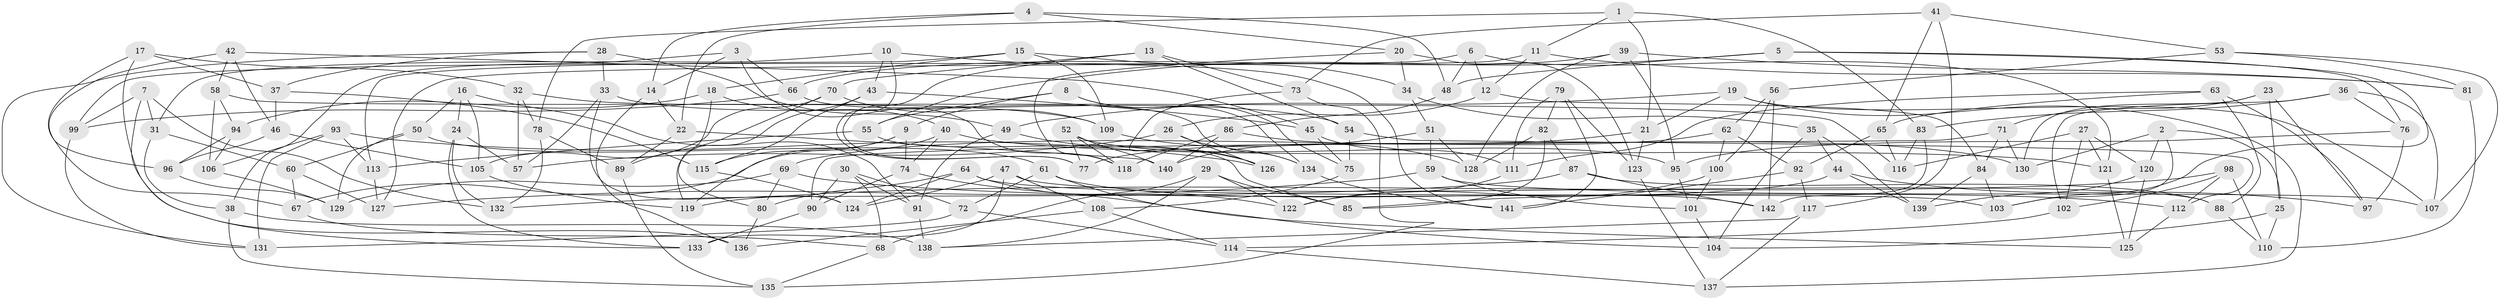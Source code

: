 // Generated by graph-tools (version 1.1) at 2025/16/03/09/25 04:16:17]
// undirected, 142 vertices, 284 edges
graph export_dot {
graph [start="1"]
  node [color=gray90,style=filled];
  1;
  2;
  3;
  4;
  5;
  6;
  7;
  8;
  9;
  10;
  11;
  12;
  13;
  14;
  15;
  16;
  17;
  18;
  19;
  20;
  21;
  22;
  23;
  24;
  25;
  26;
  27;
  28;
  29;
  30;
  31;
  32;
  33;
  34;
  35;
  36;
  37;
  38;
  39;
  40;
  41;
  42;
  43;
  44;
  45;
  46;
  47;
  48;
  49;
  50;
  51;
  52;
  53;
  54;
  55;
  56;
  57;
  58;
  59;
  60;
  61;
  62;
  63;
  64;
  65;
  66;
  67;
  68;
  69;
  70;
  71;
  72;
  73;
  74;
  75;
  76;
  77;
  78;
  79;
  80;
  81;
  82;
  83;
  84;
  85;
  86;
  87;
  88;
  89;
  90;
  91;
  92;
  93;
  94;
  95;
  96;
  97;
  98;
  99;
  100;
  101;
  102;
  103;
  104;
  105;
  106;
  107;
  108;
  109;
  110;
  111;
  112;
  113;
  114;
  115;
  116;
  117;
  118;
  119;
  120;
  121;
  122;
  123;
  124;
  125;
  126;
  127;
  128;
  129;
  130;
  131;
  132;
  133;
  134;
  135;
  136;
  137;
  138;
  139;
  140;
  141;
  142;
  1 -- 21;
  1 -- 83;
  1 -- 78;
  1 -- 11;
  2 -- 120;
  2 -- 130;
  2 -- 25;
  2 -- 103;
  3 -- 38;
  3 -- 66;
  3 -- 118;
  3 -- 14;
  4 -- 22;
  4 -- 20;
  4 -- 14;
  4 -- 48;
  5 -- 103;
  5 -- 76;
  5 -- 48;
  5 -- 55;
  6 -- 127;
  6 -- 48;
  6 -- 121;
  6 -- 12;
  7 -- 133;
  7 -- 31;
  7 -- 132;
  7 -- 99;
  8 -- 9;
  8 -- 75;
  8 -- 134;
  8 -- 55;
  9 -- 115;
  9 -- 74;
  9 -- 119;
  10 -- 141;
  10 -- 43;
  10 -- 31;
  10 -- 77;
  11 -- 81;
  11 -- 99;
  11 -- 12;
  12 -- 26;
  12 -- 84;
  13 -- 54;
  13 -- 73;
  13 -- 70;
  13 -- 77;
  14 -- 22;
  14 -- 136;
  15 -- 113;
  15 -- 34;
  15 -- 18;
  15 -- 109;
  16 -- 105;
  16 -- 50;
  16 -- 24;
  16 -- 91;
  17 -- 37;
  17 -- 32;
  17 -- 96;
  17 -- 136;
  18 -- 94;
  18 -- 80;
  18 -- 40;
  19 -- 21;
  19 -- 107;
  19 -- 49;
  19 -- 137;
  20 -- 118;
  20 -- 34;
  20 -- 123;
  21 -- 77;
  21 -- 123;
  22 -- 89;
  22 -- 140;
  23 -- 25;
  23 -- 97;
  23 -- 130;
  23 -- 71;
  24 -- 132;
  24 -- 57;
  24 -- 133;
  25 -- 110;
  25 -- 104;
  26 -- 126;
  26 -- 57;
  26 -- 134;
  27 -- 116;
  27 -- 102;
  27 -- 121;
  27 -- 120;
  28 -- 49;
  28 -- 131;
  28 -- 37;
  28 -- 33;
  29 -- 122;
  29 -- 85;
  29 -- 68;
  29 -- 138;
  30 -- 68;
  30 -- 90;
  30 -- 91;
  30 -- 72;
  31 -- 60;
  31 -- 38;
  32 -- 57;
  32 -- 78;
  32 -- 109;
  33 -- 54;
  33 -- 124;
  33 -- 57;
  34 -- 35;
  34 -- 51;
  35 -- 44;
  35 -- 104;
  35 -- 139;
  36 -- 107;
  36 -- 83;
  36 -- 102;
  36 -- 76;
  37 -- 46;
  37 -- 115;
  38 -- 135;
  38 -- 138;
  39 -- 81;
  39 -- 128;
  39 -- 95;
  39 -- 66;
  40 -- 67;
  40 -- 74;
  40 -- 121;
  41 -- 65;
  41 -- 73;
  41 -- 53;
  41 -- 117;
  42 -- 46;
  42 -- 45;
  42 -- 67;
  42 -- 58;
  43 -- 115;
  43 -- 119;
  43 -- 45;
  44 -- 85;
  44 -- 139;
  44 -- 97;
  45 -- 111;
  45 -- 75;
  46 -- 105;
  46 -- 96;
  47 -- 108;
  47 -- 124;
  47 -- 88;
  47 -- 133;
  48 -- 86;
  49 -- 91;
  49 -- 126;
  50 -- 61;
  50 -- 60;
  50 -- 129;
  51 -- 59;
  51 -- 140;
  51 -- 128;
  52 -- 140;
  52 -- 95;
  52 -- 77;
  52 -- 118;
  53 -- 56;
  53 -- 107;
  53 -- 81;
  54 -- 75;
  54 -- 112;
  55 -- 85;
  55 -- 113;
  56 -- 100;
  56 -- 142;
  56 -- 62;
  58 -- 116;
  58 -- 106;
  58 -- 94;
  59 -- 107;
  59 -- 127;
  59 -- 101;
  60 -- 127;
  60 -- 67;
  61 -- 104;
  61 -- 72;
  61 -- 142;
  62 -- 69;
  62 -- 92;
  62 -- 100;
  63 -- 97;
  63 -- 111;
  63 -- 88;
  63 -- 65;
  64 -- 124;
  64 -- 122;
  64 -- 80;
  64 -- 103;
  65 -- 92;
  65 -- 116;
  66 -- 134;
  66 -- 99;
  67 -- 68;
  68 -- 135;
  69 -- 112;
  69 -- 80;
  69 -- 129;
  70 -- 105;
  70 -- 89;
  70 -- 109;
  71 -- 90;
  71 -- 130;
  71 -- 84;
  72 -- 114;
  72 -- 131;
  73 -- 126;
  73 -- 135;
  74 -- 125;
  74 -- 90;
  75 -- 108;
  76 -- 97;
  76 -- 95;
  78 -- 89;
  78 -- 132;
  79 -- 123;
  79 -- 111;
  79 -- 82;
  79 -- 141;
  80 -- 136;
  81 -- 110;
  82 -- 87;
  82 -- 85;
  82 -- 128;
  83 -- 116;
  83 -- 142;
  84 -- 103;
  84 -- 139;
  86 -- 130;
  86 -- 140;
  86 -- 118;
  87 -- 142;
  87 -- 132;
  87 -- 88;
  88 -- 110;
  89 -- 135;
  90 -- 133;
  91 -- 138;
  92 -- 117;
  92 -- 141;
  93 -- 126;
  93 -- 113;
  93 -- 131;
  93 -- 106;
  94 -- 106;
  94 -- 96;
  95 -- 101;
  96 -- 129;
  98 -- 102;
  98 -- 119;
  98 -- 112;
  98 -- 110;
  99 -- 131;
  100 -- 122;
  100 -- 101;
  101 -- 104;
  102 -- 114;
  105 -- 119;
  106 -- 129;
  108 -- 136;
  108 -- 114;
  109 -- 128;
  111 -- 122;
  112 -- 125;
  113 -- 127;
  114 -- 137;
  115 -- 124;
  117 -- 137;
  117 -- 138;
  120 -- 125;
  120 -- 139;
  121 -- 125;
  123 -- 137;
  134 -- 141;
}
